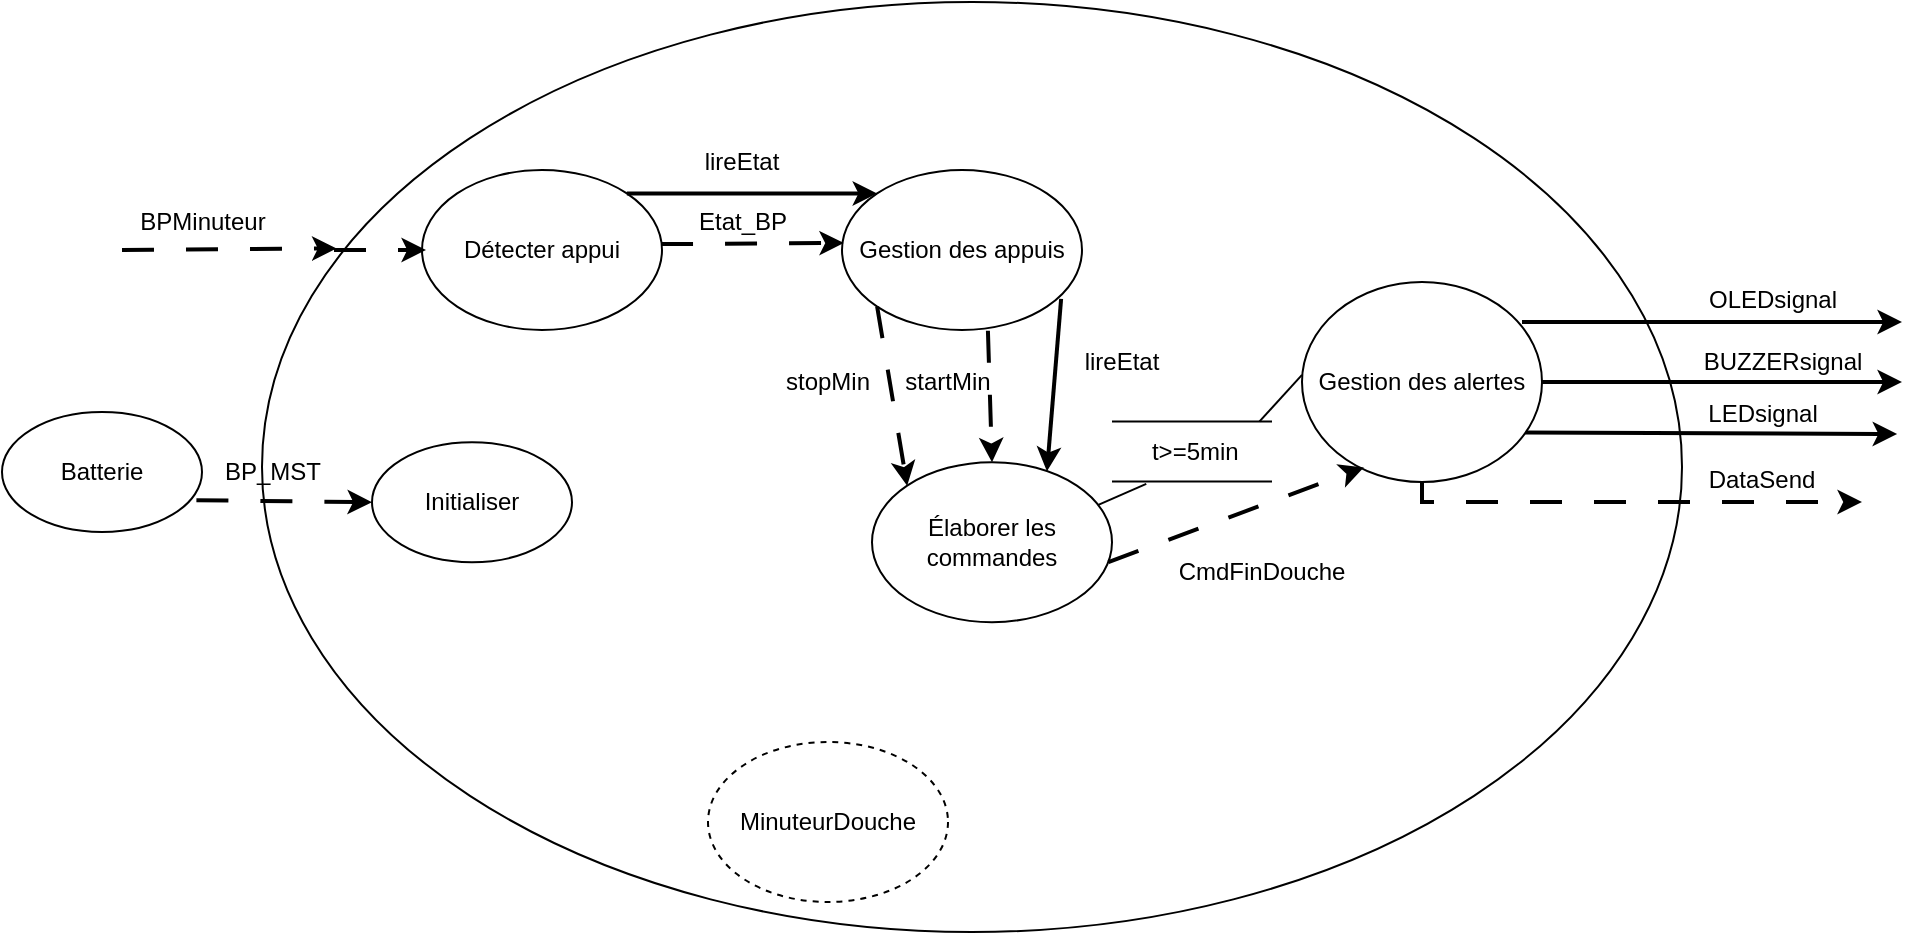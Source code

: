 <mxfile version="27.0.4">
  <diagram name="Page-1" id="CVedOwOFkiWmQy11W6_w">
    <mxGraphModel grid="1" page="1" gridSize="10" guides="1" tooltips="1" connect="1" arrows="1" fold="1" pageScale="1" pageWidth="1169" pageHeight="827" math="0" shadow="0">
      <root>
        <mxCell id="0" />
        <mxCell id="1" parent="0" />
        <mxCell id="GunmY-hInnLhwN2UNigt-1" value="" style="ellipse;whiteSpace=wrap;html=1;" vertex="1" parent="1">
          <mxGeometry x="250" y="190" width="710" height="465" as="geometry" />
        </mxCell>
        <mxCell id="GunmY-hInnLhwN2UNigt-2" value="Détecter appui" style="ellipse;whiteSpace=wrap;html=1;" vertex="1" parent="1">
          <mxGeometry x="330" y="274" width="120" height="80" as="geometry" />
        </mxCell>
        <mxCell id="GunmY-hInnLhwN2UNigt-3" value="" style="endArrow=classic;html=1;rounded=0;strokeWidth=2;exitX=0.925;exitY=0.753;exitDx=0;exitDy=0;exitPerimeter=0;" edge="1" parent="1" source="GunmY-hInnLhwN2UNigt-10">
          <mxGeometry width="50" height="50" relative="1" as="geometry">
            <mxPoint x="889.996" y="406.355" as="sourcePoint" />
            <mxPoint x="1067.57" y="406" as="targetPoint" />
          </mxGeometry>
        </mxCell>
        <mxCell id="GunmY-hInnLhwN2UNigt-4" value="LEDsignal" style="text;html=1;align=center;verticalAlign=middle;resizable=0;points=[];autosize=1;strokeColor=none;fillColor=none;rotation=0;" vertex="1" parent="1">
          <mxGeometry x="960" y="381.11" width="80" height="30" as="geometry" />
        </mxCell>
        <mxCell id="GunmY-hInnLhwN2UNigt-5" value="" style="endArrow=classic;html=1;rounded=0;entryX=-0.004;entryY=0.165;entryDx=0;entryDy=0;entryPerimeter=0;dashed=1;dashPattern=8 8;strokeWidth=2;" edge="1" parent="1">
          <mxGeometry width="50" height="50" relative="1" as="geometry">
            <mxPoint x="180" y="314" as="sourcePoint" />
            <mxPoint x="287.28" y="313.2" as="targetPoint" />
          </mxGeometry>
        </mxCell>
        <mxCell id="GunmY-hInnLhwN2UNigt-6" value="" style="endArrow=classic;html=1;rounded=0;entryX=0;entryY=0.5;entryDx=0;entryDy=0;dashed=1;dashPattern=8 8;strokeWidth=2;exitX=0.972;exitY=0.735;exitDx=0;exitDy=0;exitPerimeter=0;" edge="1" parent="1" source="rgkFZo5dFQeIc2XejFPW-3" target="GunmY-hInnLhwN2UNigt-24">
          <mxGeometry width="50" height="50" relative="1" as="geometry">
            <mxPoint x="361" y="549.11" as="sourcePoint" />
            <mxPoint x="361" y="469.11" as="targetPoint" />
          </mxGeometry>
        </mxCell>
        <mxCell id="GunmY-hInnLhwN2UNigt-7" value="BP_MST" style="text;html=1;align=center;verticalAlign=middle;resizable=0;points=[];autosize=1;strokeColor=none;fillColor=none;" vertex="1" parent="1">
          <mxGeometry x="220" y="410" width="70" height="30" as="geometry" />
        </mxCell>
        <mxCell id="GunmY-hInnLhwN2UNigt-8" value="BPMinuteur" style="text;html=1;align=center;verticalAlign=middle;resizable=0;points=[];autosize=1;strokeColor=none;fillColor=none;" vertex="1" parent="1">
          <mxGeometry x="175" y="285" width="90" height="30" as="geometry" />
        </mxCell>
        <mxCell id="GunmY-hInnLhwN2UNigt-9" value="" style="endArrow=classic;html=1;rounded=0;entryX=0;entryY=0.5;entryDx=0;entryDy=0;dashed=1;dashPattern=8 8;strokeWidth=2;" edge="1" parent="1">
          <mxGeometry width="50" height="50" relative="1" as="geometry">
            <mxPoint x="286" y="314" as="sourcePoint" />
            <mxPoint x="332" y="314" as="targetPoint" />
          </mxGeometry>
        </mxCell>
        <mxCell id="GunmY-hInnLhwN2UNigt-10" value="Gestion des alertes" style="ellipse;whiteSpace=wrap;html=1;" vertex="1" parent="1">
          <mxGeometry x="770" y="330" width="120" height="100" as="geometry" />
        </mxCell>
        <mxCell id="GunmY-hInnLhwN2UNigt-11" value="Gestion des appuis" style="ellipse;whiteSpace=wrap;html=1;" vertex="1" parent="1">
          <mxGeometry x="540" y="274" width="120" height="80" as="geometry" />
        </mxCell>
        <mxCell id="GunmY-hInnLhwN2UNigt-12" value="" style="endArrow=classic;html=1;rounded=0;entryX=0.008;entryY=0.456;entryDx=0;entryDy=0;dashed=1;dashPattern=8 8;strokeWidth=2;exitX=0.996;exitY=0.463;exitDx=0;exitDy=0;exitPerimeter=0;entryPerimeter=0;" edge="1" parent="1" source="GunmY-hInnLhwN2UNigt-2" target="GunmY-hInnLhwN2UNigt-11">
          <mxGeometry width="50" height="50" relative="1" as="geometry">
            <mxPoint x="440.5" y="334" as="sourcePoint" />
            <mxPoint x="539.5" y="334" as="targetPoint" />
            <Array as="points" />
          </mxGeometry>
        </mxCell>
        <mxCell id="GunmY-hInnLhwN2UNigt-13" value="Etat_BP" style="text;html=1;align=center;verticalAlign=middle;resizable=0;points=[];autosize=1;strokeColor=none;fillColor=none;" vertex="1" parent="1">
          <mxGeometry x="455" y="285" width="70" height="30" as="geometry" />
        </mxCell>
        <mxCell id="GunmY-hInnLhwN2UNigt-14" value="Élaborer les commandes" style="ellipse;whiteSpace=wrap;html=1;" vertex="1" parent="1">
          <mxGeometry x="555" y="420.11" width="120" height="80" as="geometry" />
        </mxCell>
        <mxCell id="GunmY-hInnLhwN2UNigt-15" value="" style="endArrow=classic;html=1;rounded=0;dashed=1;dashPattern=8 8;strokeWidth=2;exitX=0;exitY=1;exitDx=0;exitDy=0;entryX=0;entryY=0;entryDx=0;entryDy=0;" edge="1" parent="1" source="GunmY-hInnLhwN2UNigt-11" target="GunmY-hInnLhwN2UNigt-14">
          <mxGeometry width="50" height="50" relative="1" as="geometry">
            <mxPoint x="287.575" y="334.288" as="sourcePoint" />
            <mxPoint x="580" y="455" as="targetPoint" />
            <Array as="points" />
          </mxGeometry>
        </mxCell>
        <mxCell id="GunmY-hInnLhwN2UNigt-16" value="&lt;div&gt;&lt;br&gt;&lt;/div&gt;&lt;div&gt;&lt;br&gt;&lt;/div&gt;" style="edgeLabel;html=1;align=center;verticalAlign=middle;resizable=0;points=[];" vertex="1" connectable="0" parent="GunmY-hInnLhwN2UNigt-15">
          <mxGeometry x="-0.249" y="-1" relative="1" as="geometry">
            <mxPoint as="offset" />
          </mxGeometry>
        </mxCell>
        <mxCell id="GunmY-hInnLhwN2UNigt-17" value="" style="endArrow=classic;html=1;rounded=0;strokeWidth=2;entryX=0;entryY=0;entryDx=0;entryDy=0;exitX=1;exitY=0;exitDx=0;exitDy=0;" edge="1" parent="1" source="GunmY-hInnLhwN2UNigt-2" target="GunmY-hInnLhwN2UNigt-11">
          <mxGeometry width="50" height="50" relative="1" as="geometry">
            <mxPoint x="436" y="288.41" as="sourcePoint" />
            <mxPoint x="686" y="288.41" as="targetPoint" />
          </mxGeometry>
        </mxCell>
        <mxCell id="GunmY-hInnLhwN2UNigt-18" value="&lt;div&gt;&lt;br&gt;&lt;/div&gt;" style="edgeLabel;html=1;align=center;verticalAlign=middle;resizable=0;points=[];" vertex="1" connectable="0" parent="GunmY-hInnLhwN2UNigt-17">
          <mxGeometry x="-0.003" y="3" relative="1" as="geometry">
            <mxPoint y="-25" as="offset" />
          </mxGeometry>
        </mxCell>
        <mxCell id="GunmY-hInnLhwN2UNigt-19" value="lireEtat" style="text;html=1;align=center;verticalAlign=middle;whiteSpace=wrap;rounded=0;" vertex="1" parent="1">
          <mxGeometry x="460" y="255" width="60" height="30" as="geometry" />
        </mxCell>
        <mxCell id="GunmY-hInnLhwN2UNigt-20" value="startMin" style="text;html=1;align=center;verticalAlign=middle;whiteSpace=wrap;rounded=0;" vertex="1" parent="1">
          <mxGeometry x="563" y="365" width="60" height="30" as="geometry" />
        </mxCell>
        <mxCell id="GunmY-hInnLhwN2UNigt-21" value="stopMin" style="text;html=1;align=center;verticalAlign=middle;whiteSpace=wrap;rounded=0;" vertex="1" parent="1">
          <mxGeometry x="503" y="365" width="60" height="30" as="geometry" />
        </mxCell>
        <mxCell id="GunmY-hInnLhwN2UNigt-24" value="Initialiser" style="ellipse;whiteSpace=wrap;html=1;" vertex="1" parent="1">
          <mxGeometry x="305" y="410.11" width="100" height="60" as="geometry" />
        </mxCell>
        <mxCell id="GunmY-hInnLhwN2UNigt-25" value="" style="endArrow=classic;html=1;rounded=0;strokeWidth=2;exitX=0.913;exitY=0.805;exitDx=0;exitDy=0;entryX=0.729;entryY=0.057;entryDx=0;entryDy=0;entryPerimeter=0;exitPerimeter=0;" edge="1" parent="1" target="GunmY-hInnLhwN2UNigt-14" source="GunmY-hInnLhwN2UNigt-11">
          <mxGeometry width="50" height="50" relative="1" as="geometry">
            <mxPoint x="640" y="335" as="sourcePoint" />
            <mxPoint x="756" y="335" as="targetPoint" />
          </mxGeometry>
        </mxCell>
        <mxCell id="GunmY-hInnLhwN2UNigt-26" value="&lt;div&gt;&lt;br&gt;&lt;/div&gt;" style="edgeLabel;html=1;align=center;verticalAlign=middle;resizable=0;points=[];" vertex="1" connectable="0" parent="GunmY-hInnLhwN2UNigt-25">
          <mxGeometry x="-0.003" y="3" relative="1" as="geometry">
            <mxPoint y="-25" as="offset" />
          </mxGeometry>
        </mxCell>
        <mxCell id="GunmY-hInnLhwN2UNigt-27" value="lireEtat" style="text;html=1;align=center;verticalAlign=middle;whiteSpace=wrap;rounded=0;" vertex="1" parent="1">
          <mxGeometry x="650" y="355" width="60" height="30" as="geometry" />
        </mxCell>
        <mxCell id="GunmY-hInnLhwN2UNigt-28" value="" style="endArrow=classic;html=1;rounded=0;dashed=1;dashPattern=8 8;strokeWidth=2;exitX=0.608;exitY=1.005;exitDx=0;exitDy=0;exitPerimeter=0;entryX=0.5;entryY=0;entryDx=0;entryDy=0;" edge="1" parent="1" source="GunmY-hInnLhwN2UNigt-11" target="GunmY-hInnLhwN2UNigt-14">
          <mxGeometry width="50" height="50" relative="1" as="geometry">
            <mxPoint x="600" y="349" as="sourcePoint" />
            <mxPoint x="625.1" y="444" as="targetPoint" />
            <Array as="points" />
          </mxGeometry>
        </mxCell>
        <mxCell id="GunmY-hInnLhwN2UNigt-29" value="&lt;div&gt;&lt;br&gt;&lt;/div&gt;&lt;div&gt;&lt;br&gt;&lt;/div&gt;" style="edgeLabel;html=1;align=center;verticalAlign=middle;resizable=0;points=[];" vertex="1" connectable="0" parent="GunmY-hInnLhwN2UNigt-28">
          <mxGeometry x="-0.249" y="-1" relative="1" as="geometry">
            <mxPoint as="offset" />
          </mxGeometry>
        </mxCell>
        <mxCell id="GunmY-hInnLhwN2UNigt-30" value="MinuteurDouche" style="ellipse;whiteSpace=wrap;html=1;dashed=1;" vertex="1" parent="1">
          <mxGeometry x="473" y="560" width="120" height="80" as="geometry" />
        </mxCell>
        <mxCell id="rgkFZo5dFQeIc2XejFPW-3" value="Batterie" style="ellipse;whiteSpace=wrap;html=1;" vertex="1" parent="1">
          <mxGeometry x="120" y="395" width="100" height="60" as="geometry" />
        </mxCell>
        <mxCell id="rgkFZo5dFQeIc2XejFPW-7" value="" style="endArrow=classic;html=1;rounded=0;strokeWidth=2;exitX=1;exitY=0.5;exitDx=0;exitDy=0;" edge="1" parent="1" source="GunmY-hInnLhwN2UNigt-10">
          <mxGeometry width="50" height="50" relative="1" as="geometry">
            <mxPoint x="890" y="383" as="sourcePoint" />
            <mxPoint x="1070" y="380" as="targetPoint" />
          </mxGeometry>
        </mxCell>
        <mxCell id="rgkFZo5dFQeIc2XejFPW-8" value="BUZZERsignal" style="text;html=1;align=center;verticalAlign=middle;resizable=0;points=[];autosize=1;strokeColor=none;fillColor=none;rotation=0;" vertex="1" parent="1">
          <mxGeometry x="960" y="355" width="100" height="30" as="geometry" />
        </mxCell>
        <mxCell id="rgkFZo5dFQeIc2XejFPW-11" value="" style="endArrow=classic;html=1;rounded=0;strokeWidth=2;" edge="1" parent="1">
          <mxGeometry width="50" height="50" relative="1" as="geometry">
            <mxPoint x="880" y="350" as="sourcePoint" />
            <mxPoint x="1070" y="350" as="targetPoint" />
          </mxGeometry>
        </mxCell>
        <mxCell id="rgkFZo5dFQeIc2XejFPW-12" value="OLEDsignal" style="text;html=1;align=center;verticalAlign=middle;resizable=0;points=[];autosize=1;strokeColor=none;fillColor=none;rotation=0;" vertex="1" parent="1">
          <mxGeometry x="960" y="324" width="90" height="30" as="geometry" />
        </mxCell>
        <mxCell id="rgkFZo5dFQeIc2XejFPW-13" value="" style="endArrow=none;html=1;rounded=0;entryX=0.119;entryY=1.038;entryDx=0;entryDy=0;entryPerimeter=0;exitX=0.943;exitY=0.267;exitDx=0;exitDy=0;exitPerimeter=0;" edge="1" parent="1" source="GunmY-hInnLhwN2UNigt-14" target="rgkFZo5dFQeIc2XejFPW-19">
          <mxGeometry width="50" height="50" relative="1" as="geometry">
            <mxPoint x="680" y="470" as="sourcePoint" />
            <mxPoint x="710" y="440" as="targetPoint" />
          </mxGeometry>
        </mxCell>
        <mxCell id="rgkFZo5dFQeIc2XejFPW-17" value="" style="endArrow=none;html=1;rounded=0;" edge="1" parent="1">
          <mxGeometry width="50" height="50" relative="1" as="geometry">
            <mxPoint x="675" y="429.81" as="sourcePoint" />
            <mxPoint x="755" y="429.81" as="targetPoint" />
          </mxGeometry>
        </mxCell>
        <mxCell id="rgkFZo5dFQeIc2XejFPW-18" value="" style="endArrow=none;html=1;rounded=0;" edge="1" parent="1">
          <mxGeometry width="50" height="50" relative="1" as="geometry">
            <mxPoint x="675" y="399.7" as="sourcePoint" />
            <mxPoint x="755" y="399.7" as="targetPoint" />
          </mxGeometry>
        </mxCell>
        <mxCell id="rgkFZo5dFQeIc2XejFPW-19" value="&amp;nbsp;t&amp;gt;=5min" style="text;html=1;align=center;verticalAlign=middle;whiteSpace=wrap;rounded=0;" vertex="1" parent="1">
          <mxGeometry x="685" y="399.81" width="60" height="30" as="geometry" />
        </mxCell>
        <mxCell id="rgkFZo5dFQeIc2XejFPW-20" value="" style="endArrow=none;html=1;rounded=0;entryX=0.011;entryY=0.667;entryDx=0;entryDy=0;entryPerimeter=0;" edge="1" parent="1">
          <mxGeometry width="50" height="50" relative="1" as="geometry">
            <mxPoint x="748.68" y="399.81" as="sourcePoint" />
            <mxPoint x="770.0" y="376.4" as="targetPoint" />
          </mxGeometry>
        </mxCell>
        <mxCell id="rgkFZo5dFQeIc2XejFPW-21" value="" style="endArrow=classic;html=1;rounded=0;dashed=1;dashPattern=8 8;strokeWidth=2;exitX=0.5;exitY=1;exitDx=0;exitDy=0;" edge="1" parent="1" source="GunmY-hInnLhwN2UNigt-10">
          <mxGeometry width="50" height="50" relative="1" as="geometry">
            <mxPoint x="840" y="440" as="sourcePoint" />
            <mxPoint x="1050" y="440" as="targetPoint" />
            <Array as="points">
              <mxPoint x="830" y="440" />
            </Array>
          </mxGeometry>
        </mxCell>
        <mxCell id="rgkFZo5dFQeIc2XejFPW-22" value="&lt;div&gt;&lt;br&gt;&lt;/div&gt;&lt;div&gt;&lt;br&gt;&lt;/div&gt;" style="edgeLabel;html=1;align=center;verticalAlign=middle;resizable=0;points=[];" connectable="0" vertex="1" parent="rgkFZo5dFQeIc2XejFPW-21">
          <mxGeometry x="-0.249" y="-1" relative="1" as="geometry">
            <mxPoint as="offset" />
          </mxGeometry>
        </mxCell>
        <mxCell id="rgkFZo5dFQeIc2XejFPW-23" value="DataSend" style="text;html=1;align=center;verticalAlign=middle;whiteSpace=wrap;rounded=0;" vertex="1" parent="1">
          <mxGeometry x="970" y="414" width="60" height="30" as="geometry" />
        </mxCell>
        <mxCell id="rgkFZo5dFQeIc2XejFPW-28" value="" style="endArrow=classic;html=1;rounded=0;dashed=1;dashPattern=8 8;strokeWidth=2;exitX=0.985;exitY=0.624;exitDx=0;exitDy=0;entryX=0.258;entryY=0.927;entryDx=0;entryDy=0;entryPerimeter=0;exitPerimeter=0;" edge="1" parent="1" source="GunmY-hInnLhwN2UNigt-14" target="GunmY-hInnLhwN2UNigt-10">
          <mxGeometry width="50" height="50" relative="1" as="geometry">
            <mxPoint x="685" y="500" as="sourcePoint" />
            <mxPoint x="698" y="634" as="targetPoint" />
            <Array as="points" />
          </mxGeometry>
        </mxCell>
        <mxCell id="rgkFZo5dFQeIc2XejFPW-29" value="&lt;div&gt;&lt;br&gt;&lt;/div&gt;&lt;div&gt;&lt;br&gt;&lt;/div&gt;" style="edgeLabel;html=1;align=center;verticalAlign=middle;resizable=0;points=[];" connectable="0" vertex="1" parent="rgkFZo5dFQeIc2XejFPW-28">
          <mxGeometry x="-0.249" y="-1" relative="1" as="geometry">
            <mxPoint as="offset" />
          </mxGeometry>
        </mxCell>
        <mxCell id="rgkFZo5dFQeIc2XejFPW-38" value="CmdFinDouche" style="text;html=1;align=center;verticalAlign=middle;whiteSpace=wrap;rounded=0;" vertex="1" parent="1">
          <mxGeometry x="720" y="460" width="60" height="30" as="geometry" />
        </mxCell>
      </root>
    </mxGraphModel>
  </diagram>
</mxfile>

